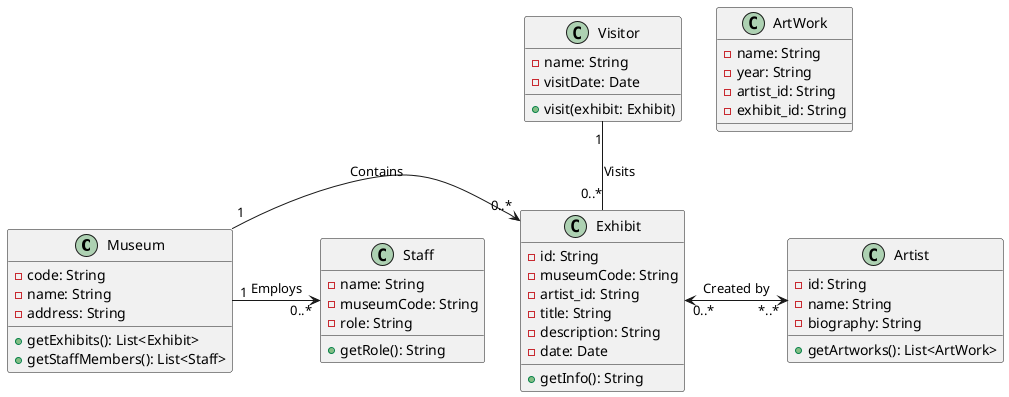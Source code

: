 @startuml

class Museum {
    - code: String
    - name: String
    - address: String
    + getExhibits(): List<Exhibit>
    + getStaffMembers(): List<Staff>
}

class Exhibit {
    - id: String
    - museumCode: String
    - artist_id: String
    - title: String
    - description: String
    - date: Date
    + getInfo(): String
}

class Staff {
    - name: String
    - museumCode: String
    - role: String
    + getRole(): String
}

class Artist {
    - id: String
    - name: String
    - biography: String
    + getArtworks(): List<ArtWork>
}

class ArtWork {
    - name: String
    - year: String
    - artist_id: String
    - exhibit_id: String
}
class Visitor {
    - name: String
    - visitDate: Date
    + visit(exhibit: Exhibit)
}

Museum "1" -> "0..*" Exhibit : Contains
Museum "1" -> "0..*" Staff : Employs
Exhibit "0..*" <-> "*..*" Artist : Created by
Visitor "1" -- "0..*" Exhibit : Visits

@enduml

